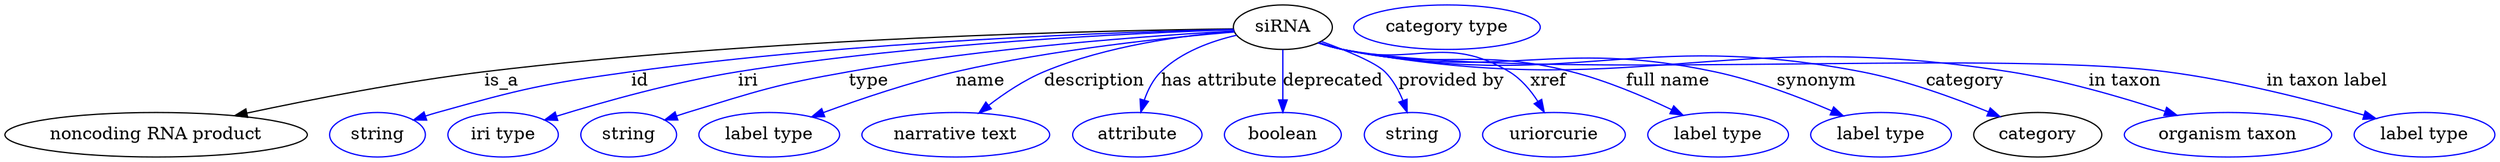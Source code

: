 digraph {
	graph [bb="0,0,2000.1,123"];
	node [label="\N"];
	siRNA	[height=0.5,
		label=siRNA,
		pos="1026.5,105",
		width=1.1013];
	"noncoding RNA product"	[height=0.5,
		pos="121.54,18",
		width=3.3761];
	siRNA -> "noncoding RNA product"	[label=is_a,
		lp="399.54,61.5",
		pos="e,184.65,33.395 986.99,103.66 886.28,102.41 612.07,96.513 385.54,69 320.5,61.101 247.36,46.819 194.59,35.536"];
	id	[color=blue,
		height=0.5,
		label=string,
		pos="299.54,18",
		width=1.0652];
	siRNA -> id	[color=blue,
		label=id,
		lp="510.54,61.5",
		pos="e,328.53,29.96 986.98,103.26 899.45,101.21 682.92,93.848 503.54,69 433.34,59.276 415.76,55.205 347.54,36 344.43,35.126 341.24,34.155 \
338.04,33.133",
		style=solid];
	iri	[color=blue,
		height=0.5,
		label="iri type",
		pos="400.54,18",
		width=1.2277];
	siRNA -> iri	[color=blue,
		label=iri,
		lp="597.54,61.5",
		pos="e,433.91,29.976 987.12,102.95 910.2,100.44 734.94,92.439 589.54,69 538.63,60.793 481.58,44.718 443.61,33.003",
		style=solid];
	type	[color=blue,
		height=0.5,
		label=string,
		pos="501.54,18",
		width=1.0652];
	siRNA -> type	[color=blue,
		label=type,
		lp="694.54,61.5",
		pos="e,530.47,29.97 987.4,101.96 922.72,98.169 789.62,88.573 678.54,69 619.83,58.656 605.53,53.492 548.54,36 545.78,35.153 542.94,34.238 \
540.09,33.289",
		style=solid];
	name	[color=blue,
		height=0.5,
		label="label type",
		pos="614.54,18",
		width=1.5707];
	siRNA -> name	[color=blue,
		label=name,
		lp="784.54,61.5",
		pos="e,648.57,32.396 987.51,101.1 935.95,96.751 842.56,87.044 764.54,69 728.02,60.553 687.77,46.89 658.17,35.979",
		style=solid];
	description	[color=blue,
		height=0.5,
		label="narrative text",
		pos="764.54,18",
		width=2.0943];
	siRNA -> description	[color=blue,
		label=description,
		lp="875.04,61.5",
		pos="e,782.77,35.476 987.23,101.87 947.38,98.568 884.62,90.191 834.54,69 818.89,62.38 803.33,51.771 790.87,42.026",
		style=solid];
	"has attribute"	[color=blue,
		height=0.5,
		label=attribute,
		pos="909.54,18",
		width=1.4443];
	siRNA -> "has attribute"	[color=blue,
		label="has attribute",
		lp="975.54,61.5",
		pos="e,912.32,36.309 989.45,98.529 969.17,93.799 944.93,85.06 928.54,69 922.22,62.808 917.97,54.3 915.13,46.058",
		style=solid];
	deprecated	[color=blue,
		height=0.5,
		label=boolean,
		pos="1026.5,18",
		width=1.2999];
	siRNA -> deprecated	[color=blue,
		label=deprecated,
		lp="1067,61.5",
		pos="e,1026.5,36.175 1026.5,86.799 1026.5,75.163 1026.5,59.548 1026.5,46.237",
		style=solid];
	"provided by"	[color=blue,
		height=0.5,
		label=string,
		pos="1129.5,18",
		width=1.0652];
	siRNA -> "provided by"	[color=blue,
		label="provided by",
		lp="1162,61.5",
		pos="e,1125.8,36.148 1055.9,92.737 1077.7,84.125 1104.5,73.061 1108.5,69 1114.9,62.639 1119.4,54.089 1122.6,45.859",
		style=solid];
	xref	[color=blue,
		height=0.5,
		label=uriorcurie,
		pos="1243.5,18",
		width=1.5887];
	siRNA -> xref	[color=blue,
		label=xref,
		lp="1239,61.5",
		pos="e,1236,36.23 1055.7,92.593 1061.8,90.493 1068.4,88.494 1074.5,87 1133,72.894 1157.2,100.24 1208.5,69 1217.9,63.298 1225.4,54.033 \
1231,45.02",
		style=solid];
	"full name"	[color=blue,
		height=0.5,
		label="label type",
		pos="1375.5,18",
		width=1.5707];
	siRNA -> "full name"	[color=blue,
		label="full name",
		lp="1335,61.5",
		pos="e,1347.3,33.848 1055.4,92.51 1061.6,90.389 1068.2,88.403 1074.5,87 1154.3,69.228 1178.3,89.173 1257.5,69 1285.5,61.888 1315.3,49.176 \
1338,38.351",
		style=solid];
	synonym	[color=blue,
		height=0.5,
		label="label type",
		pos="1506.5,18",
		width=1.5707];
	siRNA -> synonym	[color=blue,
		label=synonym,
		lp="1454.5,61.5",
		pos="e,1476.2,33.296 1055.1,92.414 1061.4,90.272 1068.1,88.302 1074.5,87 1204.6,60.593 1242.7,96.495 1372.5,69 1405.3,62.057 1440.8,48.543 \
1467,37.313",
		style=solid];
	category	[height=0.5,
		pos="1632.5,18",
		width=1.4263];
	siRNA -> category	[color=blue,
		label=category,
		lp="1574,61.5",
		pos="e,1602.2,32.618 1055.1,92.331 1061.4,90.194 1068.1,88.247 1074.5,87 1256.2,51.72 1308.8,104.11 1490.5,69 1526.1,62.124 1564.8,48.029 \
1592.8,36.552",
		style=solid];
	"in taxon"	[color=blue,
		height=0.5,
		label="organism taxon",
		pos="1785.5,18",
		width=2.3109];
	siRNA -> "in taxon"	[color=blue,
		label="in taxon",
		lp="1702.5,61.5",
		pos="e,1744.6,33.711 1054.8,92.371 1061.2,90.202 1068,88.233 1074.5,87 1308.3,42.768 1374.5,105.78 1609.5,69 1652.5,62.274 1699.9,48.43 \
1734.7,37.012",
		style=solid];
	"in taxon label"	[color=blue,
		height=0.5,
		label="label type",
		pos="1943.5,18",
		width=1.5707];
	siRNA -> "in taxon label"	[color=blue,
		label="in taxon label",
		lp="1865,61.5",
		pos="e,1904.5,31.059 1054.8,92.34 1061.2,90.173 1068,88.212 1074.5,87 1219,60.143 1589.8,87.726 1735.5,69 1791,61.88 1853.1,45.861 1894.9,\
33.861",
		style=solid];
	"named thing_category"	[color=blue,
		height=0.5,
		label="category type",
		pos="1158.5,105",
		width=2.0762];
}
